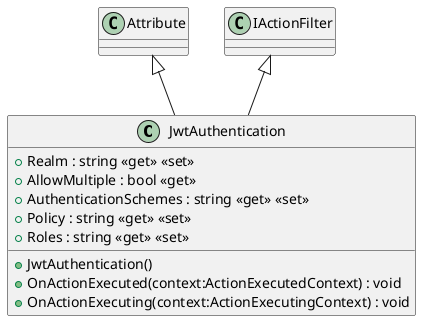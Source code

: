 @startuml
class JwtAuthentication {
    + JwtAuthentication()
    + OnActionExecuted(context:ActionExecutedContext) : void
    + OnActionExecuting(context:ActionExecutingContext) : void
    + Realm : string <<get>> <<set>>
    + AllowMultiple : bool <<get>>
    + AuthenticationSchemes : string <<get>> <<set>>
    + Policy : string <<get>> <<set>>
    + Roles : string <<get>> <<set>>
}
Attribute <|-- JwtAuthentication
IActionFilter <|-- JwtAuthentication
@enduml
